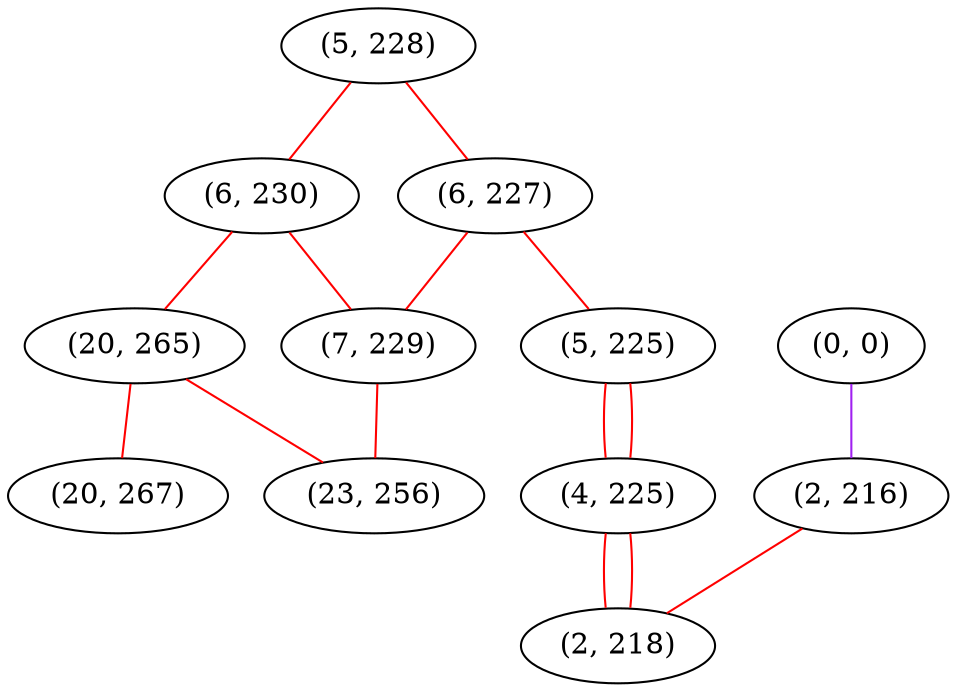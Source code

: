 graph "" {
"(5, 228)";
"(0, 0)";
"(6, 230)";
"(20, 265)";
"(20, 267)";
"(6, 227)";
"(7, 229)";
"(23, 256)";
"(5, 225)";
"(2, 216)";
"(4, 225)";
"(2, 218)";
"(5, 228)" -- "(6, 227)"  [color=red, key=0, weight=1];
"(5, 228)" -- "(6, 230)"  [color=red, key=0, weight=1];
"(0, 0)" -- "(2, 216)"  [color=purple, key=0, weight=4];
"(6, 230)" -- "(7, 229)"  [color=red, key=0, weight=1];
"(6, 230)" -- "(20, 265)"  [color=red, key=0, weight=1];
"(20, 265)" -- "(23, 256)"  [color=red, key=0, weight=1];
"(20, 265)" -- "(20, 267)"  [color=red, key=0, weight=1];
"(6, 227)" -- "(5, 225)"  [color=red, key=0, weight=1];
"(6, 227)" -- "(7, 229)"  [color=red, key=0, weight=1];
"(7, 229)" -- "(23, 256)"  [color=red, key=0, weight=1];
"(5, 225)" -- "(4, 225)"  [color=red, key=0, weight=1];
"(5, 225)" -- "(4, 225)"  [color=red, key=1, weight=1];
"(2, 216)" -- "(2, 218)"  [color=red, key=0, weight=1];
"(4, 225)" -- "(2, 218)"  [color=red, key=0, weight=1];
"(4, 225)" -- "(2, 218)"  [color=red, key=1, weight=1];
}

